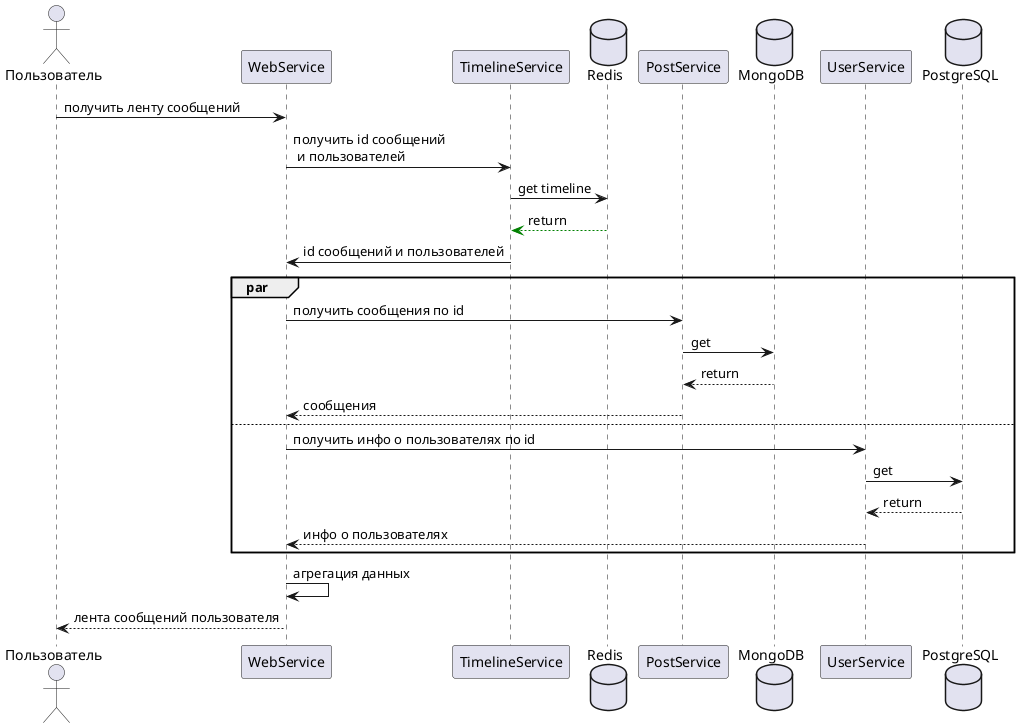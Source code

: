 @startuml "home timeline"

actor Пользователь as user order 1
participant WebService as web order 2

participant TimelineService as tservice order 3
database Redis as redis order 4

participant PostService as pservice order 5
database MongoDB as mongo order 6
participant UserService as uservice order 7
database PostgreSQL as postgres order 8

user -> web: получить ленту сообщений

web -> tservice: получить id сообщений \n и пользователей

tservice -> redis: get timeline
tservice <-[#green]- redis: return

web <- tservice: id сообщений и пользователей

par
    web -> pservice: получить сообщения по id
    pservice -> mongo: get
    pservice <-- mongo: return
    web <-- pservice: сообщения
else
    web -> uservice: получить инфо о пользователях по id
    uservice -> postgres: get
    uservice <-- postgres: return
    web <-- uservice: инфо о пользователях
end


web -> web: агрегация данных

user <-- web: лента сообщений пользователя

@enduml